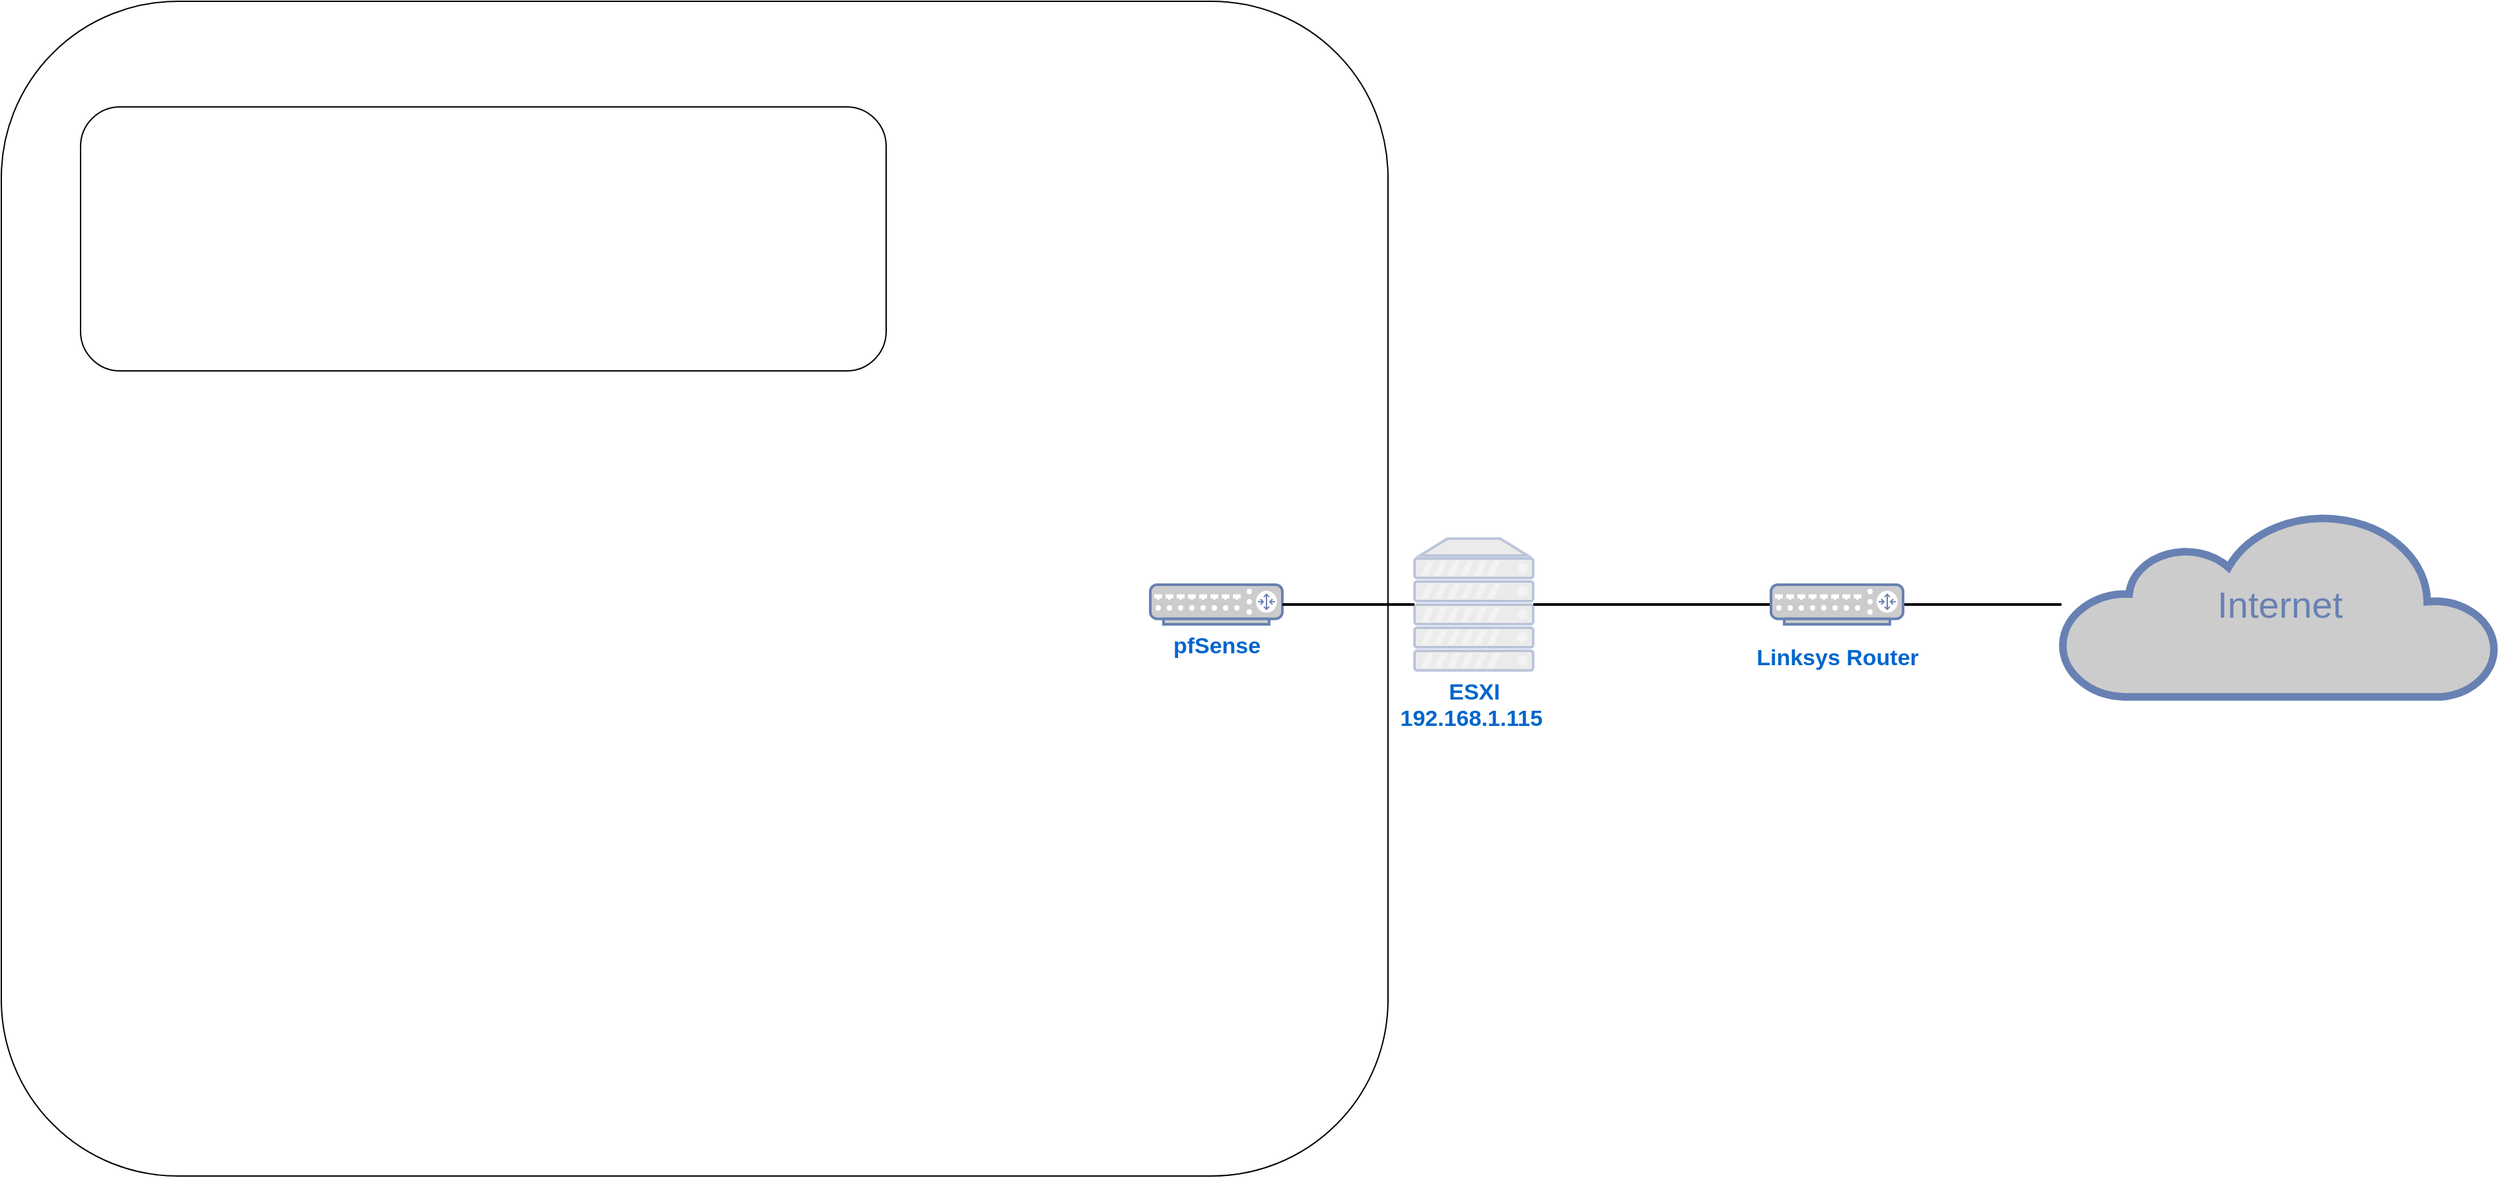 <mxfile version="20.8.3" type="github">
  <diagram name="Page-1" id="bfe91b75-5d2c-26a0-9c1d-138518896778">
    <mxGraphModel dx="2231" dy="1230" grid="1" gridSize="10" guides="1" tooltips="1" connect="1" arrows="1" fold="1" page="1" pageScale="1" pageWidth="1100" pageHeight="850" background="none" math="0" shadow="0">
      <root>
        <mxCell id="0" />
        <mxCell id="1" parent="0" />
        <mxCell id="7c3789c024ecab99-55" style="edgeStyle=none;html=1;labelBackgroundColor=none;endArrow=none;endFill=0;strokeWidth=2;fontFamily=Verdana;fontSize=28;fontColor=#6881B3;" parent="1" target="7c3789c024ecab99-54" edge="1">
          <mxGeometry relative="1" as="geometry">
            <mxPoint x="1660" y="837.0" as="targetPoint" />
            <mxPoint x="1590" y="897" as="sourcePoint" />
          </mxGeometry>
        </mxCell>
        <mxCell id="7c3789c024ecab99-52" style="edgeStyle=none;html=1;labelBackgroundColor=none;endArrow=none;endFill=0;strokeWidth=2;fontFamily=Verdana;fontSize=15;fontColor=#036897;startArrow=none;" parent="1" source="2l3jx5xWJZLsWC_RWnxw-1" edge="1">
          <mxGeometry relative="1" as="geometry">
            <mxPoint x="1590" y="897" as="targetPoint" />
          </mxGeometry>
        </mxCell>
        <mxCell id="7c3789c024ecab99-10" value="&lt;b&gt;&lt;font style=&quot;font-size: 17px;&quot;&gt;pfSense&lt;/font&gt;&lt;/b&gt;" style="fontColor=#0066CC;verticalAlign=top;verticalLabelPosition=bottom;labelPosition=center;align=center;html=1;fillColor=#CCCCCC;strokeColor=#6881B3;gradientColor=none;gradientDirection=north;strokeWidth=2;shape=mxgraph.networks.router;rounded=0;shadow=0;comic=0;" parent="1" vertex="1">
          <mxGeometry x="1170" y="882" width="100" height="30" as="geometry" />
        </mxCell>
        <mxCell id="7c3789c024ecab99-77" style="edgeStyle=none;html=1;labelBackgroundColor=none;endArrow=none;endFill=0;strokeWidth=2;fontFamily=Verdana;fontSize=28;fontColor=#6881B3;" parent="1" source="7c3789c024ecab99-54" target="7c3789c024ecab99-76" edge="1">
          <mxGeometry relative="1" as="geometry" />
        </mxCell>
        <mxCell id="7c3789c024ecab99-54" value="&lt;p style=&quot;line-height: 120%;&quot;&gt;&lt;font size=&quot;1&quot; style=&quot;&quot;&gt;&lt;b style=&quot;font-size: 17px;&quot;&gt;Linksys Router&lt;/b&gt;&lt;/font&gt;&lt;/p&gt;" style="fontColor=#0066CC;verticalAlign=top;verticalLabelPosition=bottom;labelPosition=center;align=center;html=1;fillColor=#CCCCCC;strokeColor=#6881B3;gradientColor=none;gradientDirection=north;strokeWidth=2;shape=mxgraph.networks.router;rounded=0;shadow=0;comic=0;" parent="1" vertex="1">
          <mxGeometry x="1640" y="882" width="100" height="30" as="geometry" />
        </mxCell>
        <mxCell id="7c3789c024ecab99-75" style="edgeStyle=orthogonalEdgeStyle;html=1;labelBackgroundColor=none;endArrow=none;endFill=0;strokeWidth=2;fontFamily=Verdana;fontSize=28;fontColor=#6881B3;startArrow=none;" parent="1" source="2l3jx5xWJZLsWC_RWnxw-1" target="7c3789c024ecab99-10" edge="1">
          <mxGeometry relative="1" as="geometry">
            <mxPoint x="1240" y="760" as="targetPoint" />
            <Array as="points" />
          </mxGeometry>
        </mxCell>
        <mxCell id="7c3789c024ecab99-76" value="Internet" style="html=1;fillColor=#CCCCCC;strokeColor=#6881B3;gradientColor=none;gradientDirection=north;strokeWidth=2;shape=mxgraph.networks.cloud;fontColor=#6881B3;rounded=0;shadow=0;comic=0;align=center;fontSize=28;" parent="1" vertex="1">
          <mxGeometry x="1860" y="827" width="330" height="140" as="geometry" />
        </mxCell>
        <mxCell id="2l3jx5xWJZLsWC_RWnxw-4" value="" style="edgeStyle=none;html=1;labelBackgroundColor=none;endArrow=none;endFill=0;strokeWidth=2;fontFamily=Verdana;fontSize=15;fontColor=#036897;" edge="1" parent="1" source="7c3789c024ecab99-10" target="2l3jx5xWJZLsWC_RWnxw-1">
          <mxGeometry relative="1" as="geometry">
            <mxPoint x="1590" y="897" as="targetPoint" />
            <mxPoint x="1270" y="897" as="sourcePoint" />
          </mxGeometry>
        </mxCell>
        <mxCell id="2l3jx5xWJZLsWC_RWnxw-1" value="&lt;b&gt;ESXI&lt;br&gt;192.168.1.115&amp;nbsp;&lt;/b&gt;" style="fontColor=#0066CC;verticalAlign=top;verticalLabelPosition=bottom;labelPosition=center;align=center;html=1;outlineConnect=0;fillColor=#CCCCCC;strokeColor=#6881B3;gradientColor=none;gradientDirection=north;strokeWidth=2;shape=mxgraph.networks.server;fontSize=17;opacity=40;" vertex="1" parent="1">
          <mxGeometry x="1370" y="847" width="90" height="100" as="geometry" />
        </mxCell>
        <mxCell id="2l3jx5xWJZLsWC_RWnxw-5" value="" style="rounded=1;whiteSpace=wrap;html=1;fontSize=17;fillColor=none;" vertex="1" parent="1">
          <mxGeometry x="300" y="440" width="1050" height="890" as="geometry" />
        </mxCell>
        <mxCell id="2l3jx5xWJZLsWC_RWnxw-6" value="" style="rounded=1;whiteSpace=wrap;html=1;fontSize=17;fillColor=none;" vertex="1" parent="1">
          <mxGeometry x="360" y="520" width="610" height="200" as="geometry" />
        </mxCell>
      </root>
    </mxGraphModel>
  </diagram>
</mxfile>
